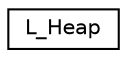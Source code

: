 digraph "Graphical Class Hierarchy"
{
 // LATEX_PDF_SIZE
  edge [fontname="Helvetica",fontsize="10",labelfontname="Helvetica",labelfontsize="10"];
  node [fontname="Helvetica",fontsize="10",shape=record];
  rankdir="LR";
  Node0 [label="L_Heap",height=0.2,width=0.4,color="black", fillcolor="white", style="filled",URL="$struct_l___heap.html",tooltip=" "];
}
